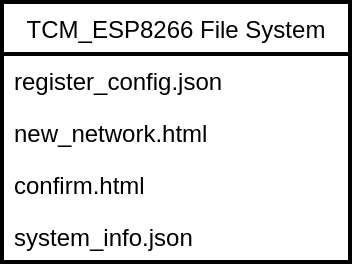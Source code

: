 <mxfile>
    <diagram id="NCVRNOnxWubBHpFB1vgN" name="Página-1">
        <mxGraphModel dx="788" dy="410" grid="0" gridSize="10" guides="1" tooltips="1" connect="1" arrows="1" fold="1" page="1" pageScale="1" pageWidth="1169" pageHeight="827" background="#FFFFFF" math="0" shadow="0">
            <root>
                <mxCell id="0"/>
                <mxCell id="1" parent="0"/>
                <mxCell id="3" value="TCM_ESP8266 File System" style="swimlane;fontStyle=0;childLayout=stackLayout;horizontal=1;startSize=26;horizontalStack=0;resizeParent=1;resizeParentMax=0;resizeLast=0;collapsible=1;marginBottom=0;strokeColor=#000000;strokeWidth=2;fillColor=none;fontColor=#000000;" vertex="1" parent="1">
                    <mxGeometry x="423" y="222" width="174" height="130" as="geometry">
                        <mxRectangle x="423" y="222" width="90" height="26" as="alternateBounds"/>
                    </mxGeometry>
                </mxCell>
                <mxCell id="5" value="register_config.json" style="text;strokeColor=none;fillColor=none;align=left;verticalAlign=top;spacingLeft=4;spacingRight=4;overflow=hidden;rotatable=0;points=[[0,0.5],[1,0.5]];portConstraint=eastwest;fontColor=#000000;" vertex="1" parent="3">
                    <mxGeometry y="26" width="174" height="26" as="geometry"/>
                </mxCell>
                <mxCell id="6" value="new_network.html" style="text;strokeColor=none;fillColor=none;align=left;verticalAlign=top;spacingLeft=4;spacingRight=4;overflow=hidden;rotatable=0;points=[[0,0.5],[1,0.5]];portConstraint=eastwest;fontColor=#000000;" vertex="1" parent="3">
                    <mxGeometry y="52" width="174" height="26" as="geometry"/>
                </mxCell>
                <mxCell id="9" value="confirm.html" style="text;strokeColor=none;fillColor=none;align=left;verticalAlign=top;spacingLeft=4;spacingRight=4;overflow=hidden;rotatable=0;points=[[0,0.5],[1,0.5]];portConstraint=eastwest;fontColor=#000000;" vertex="1" parent="3">
                    <mxGeometry y="78" width="174" height="26" as="geometry"/>
                </mxCell>
                <mxCell id="8" value="system_info.json" style="text;strokeColor=none;fillColor=none;align=left;verticalAlign=top;spacingLeft=4;spacingRight=4;overflow=hidden;rotatable=0;points=[[0,0.5],[1,0.5]];portConstraint=eastwest;fontColor=#000000;" vertex="1" parent="3">
                    <mxGeometry y="104" width="174" height="26" as="geometry"/>
                </mxCell>
            </root>
        </mxGraphModel>
    </diagram>
</mxfile>